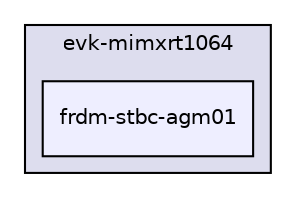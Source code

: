 digraph "boardkit/evk-mimxrt1064/frdm-stbc-agm01" {
  compound=true
  node [ fontsize="10", fontname="Helvetica"];
  edge [ labelfontsize="10", labelfontname="Helvetica"];
  subgraph clusterdir_992809400ee97e2aed6ab35d100d1993 {
    graph [ bgcolor="#ddddee", pencolor="black", label="evk-mimxrt1064" fontname="Helvetica", fontsize="10", URL="dir_992809400ee97e2aed6ab35d100d1993.html"]
  dir_995095e6305d1edd882897f3d8baecd0 [shape=box, label="frdm-stbc-agm01", style="filled", fillcolor="#eeeeff", pencolor="black", URL="dir_995095e6305d1edd882897f3d8baecd0.html"];
  }
}
